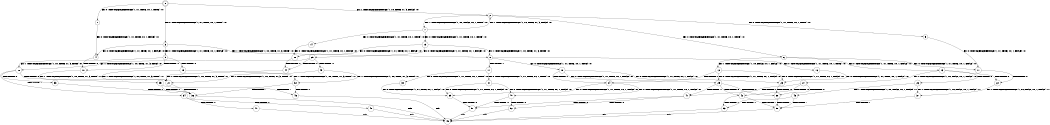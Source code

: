 digraph BCG {
size = "7, 10.5";
center = TRUE;
node [shape = circle];
0 [peripheries = 2];
0 -> 1 [label = "EX !0 !ATOMIC_EXCH_BRANCH (1, +1, TRUE, +0, 1, TRUE) !:0:"];
0 -> 2 [label = "EX !1 !ATOMIC_EXCH_BRANCH (1, +0, TRUE, +1, 3, FALSE) !:0:"];
0 -> 3 [label = "EX !0 !ATOMIC_EXCH_BRANCH (1, +1, TRUE, +0, 1, TRUE) !:0:"];
1 -> 4 [label = "EX !0 !ATOMIC_EXCH_BRANCH (1, +1, TRUE, +0, 1, FALSE) !:0:"];
2 -> 5 [label = "EX !0 !ATOMIC_EXCH_BRANCH (1, +1, TRUE, +0, 1, TRUE) !:0:"];
2 -> 6 [label = "EX !0 !ATOMIC_EXCH_BRANCH (1, +1, TRUE, +0, 1, TRUE) !:0:"];
2 -> 7 [label = "EX !1 !ATOMIC_EXCH_BRANCH (1, +0, FALSE, +0, 1, TRUE) !:0:"];
3 -> 4 [label = "EX !0 !ATOMIC_EXCH_BRANCH (1, +1, TRUE, +0, 1, FALSE) !:0:"];
3 -> 8 [label = "EX !1 !ATOMIC_EXCH_BRANCH (1, +0, TRUE, +1, 3, TRUE) !:0:"];
3 -> 9 [label = "EX !0 !ATOMIC_EXCH_BRANCH (1, +1, TRUE, +0, 1, FALSE) !:0:"];
4 -> 10 [label = "TERMINATE !0"];
5 -> 11 [label = "EX !0 !ATOMIC_EXCH_BRANCH (1, +1, TRUE, +0, 1, FALSE) !:0:"];
6 -> 11 [label = "EX !0 !ATOMIC_EXCH_BRANCH (1, +1, TRUE, +0, 1, FALSE) !:0:"];
6 -> 12 [label = "EX !1 !ATOMIC_EXCH_BRANCH (1, +0, FALSE, +0, 1, FALSE) !:0:"];
6 -> 13 [label = "EX !0 !ATOMIC_EXCH_BRANCH (1, +1, TRUE, +0, 1, FALSE) !:0:"];
7 -> 14 [label = "EX !0 !ATOMIC_EXCH_BRANCH (1, +1, TRUE, +0, 1, TRUE) !:0:"];
7 -> 15 [label = "EX !0 !ATOMIC_EXCH_BRANCH (1, +1, TRUE, +0, 1, TRUE) !:0:"];
7 -> 2 [label = "EX !1 !ATOMIC_EXCH_BRANCH (1, +0, TRUE, +1, 3, FALSE) !:0:"];
8 -> 16 [label = "EX !0 !ATOMIC_EXCH_BRANCH (1, +1, TRUE, +0, 1, TRUE) !:0:"];
8 -> 17 [label = "TERMINATE !1"];
8 -> 18 [label = "EX !0 !ATOMIC_EXCH_BRANCH (1, +1, TRUE, +0, 1, TRUE) !:0:"];
9 -> 10 [label = "TERMINATE !0"];
9 -> 19 [label = "TERMINATE !0"];
9 -> 20 [label = "EX !1 !ATOMIC_EXCH_BRANCH (1, +0, TRUE, +1, 3, TRUE) !:0:"];
10 -> 21 [label = "EX !1 !ATOMIC_EXCH_BRANCH (1, +0, TRUE, +1, 3, TRUE) !:1:"];
11 -> 22 [label = "TERMINATE !0"];
12 -> 23 [label = "EX !0 !ATOMIC_EXCH_BRANCH (1, +1, TRUE, +0, 1, FALSE) !:0:"];
12 -> 24 [label = "TERMINATE !1"];
12 -> 25 [label = "EX !0 !ATOMIC_EXCH_BRANCH (1, +1, TRUE, +0, 1, FALSE) !:0:"];
13 -> 22 [label = "TERMINATE !0"];
13 -> 26 [label = "TERMINATE !0"];
13 -> 27 [label = "EX !1 !ATOMIC_EXCH_BRANCH (1, +0, FALSE, +0, 1, FALSE) !:0:"];
14 -> 28 [label = "EX !0 !ATOMIC_EXCH_BRANCH (1, +1, TRUE, +0, 1, FALSE) !:0:"];
15 -> 28 [label = "EX !0 !ATOMIC_EXCH_BRANCH (1, +1, TRUE, +0, 1, FALSE) !:0:"];
15 -> 8 [label = "EX !1 !ATOMIC_EXCH_BRANCH (1, +0, TRUE, +1, 3, TRUE) !:0:"];
15 -> 29 [label = "EX !0 !ATOMIC_EXCH_BRANCH (1, +1, TRUE, +0, 1, FALSE) !:0:"];
16 -> 23 [label = "EX !0 !ATOMIC_EXCH_BRANCH (1, +1, TRUE, +0, 1, FALSE) !:0:"];
17 -> 30 [label = "EX !0 !ATOMIC_EXCH_BRANCH (1, +1, TRUE, +0, 1, TRUE) !:0:"];
17 -> 31 [label = "EX !0 !ATOMIC_EXCH_BRANCH (1, +1, TRUE, +0, 1, TRUE) !:0:"];
18 -> 23 [label = "EX !0 !ATOMIC_EXCH_BRANCH (1, +1, TRUE, +0, 1, FALSE) !:0:"];
18 -> 24 [label = "TERMINATE !1"];
18 -> 25 [label = "EX !0 !ATOMIC_EXCH_BRANCH (1, +1, TRUE, +0, 1, FALSE) !:0:"];
19 -> 21 [label = "EX !1 !ATOMIC_EXCH_BRANCH (1, +0, TRUE, +1, 3, TRUE) !:1:"];
19 -> 32 [label = "EX !1 !ATOMIC_EXCH_BRANCH (1, +0, TRUE, +1, 3, TRUE) !:1:"];
20 -> 33 [label = "TERMINATE !0"];
20 -> 34 [label = "TERMINATE !1"];
20 -> 35 [label = "TERMINATE !0"];
21 -> 36 [label = "TERMINATE !1"];
22 -> 37 [label = "EX !1 !ATOMIC_EXCH_BRANCH (1, +0, FALSE, +0, 1, FALSE) !:1:"];
23 -> 38 [label = "TERMINATE !0"];
24 -> 39 [label = "EX !0 !ATOMIC_EXCH_BRANCH (1, +1, TRUE, +0, 1, FALSE) !:0:"];
24 -> 40 [label = "EX !0 !ATOMIC_EXCH_BRANCH (1, +1, TRUE, +0, 1, FALSE) !:0:"];
25 -> 38 [label = "TERMINATE !0"];
25 -> 41 [label = "TERMINATE !1"];
25 -> 42 [label = "TERMINATE !0"];
26 -> 37 [label = "EX !1 !ATOMIC_EXCH_BRANCH (1, +0, FALSE, +0, 1, FALSE) !:1:"];
26 -> 43 [label = "EX !1 !ATOMIC_EXCH_BRANCH (1, +0, FALSE, +0, 1, FALSE) !:1:"];
27 -> 38 [label = "TERMINATE !0"];
27 -> 41 [label = "TERMINATE !1"];
27 -> 42 [label = "TERMINATE !0"];
28 -> 44 [label = "TERMINATE !0"];
29 -> 44 [label = "TERMINATE !0"];
29 -> 45 [label = "TERMINATE !0"];
29 -> 20 [label = "EX !1 !ATOMIC_EXCH_BRANCH (1, +0, TRUE, +1, 3, TRUE) !:0:"];
30 -> 39 [label = "EX !0 !ATOMIC_EXCH_BRANCH (1, +1, TRUE, +0, 1, FALSE) !:0:"];
31 -> 39 [label = "EX !0 !ATOMIC_EXCH_BRANCH (1, +1, TRUE, +0, 1, FALSE) !:0:"];
31 -> 40 [label = "EX !0 !ATOMIC_EXCH_BRANCH (1, +1, TRUE, +0, 1, FALSE) !:0:"];
32 -> 36 [label = "TERMINATE !1"];
32 -> 46 [label = "TERMINATE !1"];
33 -> 36 [label = "TERMINATE !1"];
34 -> 47 [label = "TERMINATE !0"];
34 -> 48 [label = "TERMINATE !0"];
35 -> 36 [label = "TERMINATE !1"];
35 -> 46 [label = "TERMINATE !1"];
36 -> 49 [label = "exit"];
37 -> 50 [label = "TERMINATE !1"];
38 -> 50 [label = "TERMINATE !1"];
39 -> 51 [label = "TERMINATE !0"];
40 -> 51 [label = "TERMINATE !0"];
40 -> 52 [label = "TERMINATE !0"];
41 -> 51 [label = "TERMINATE !0"];
41 -> 52 [label = "TERMINATE !0"];
42 -> 50 [label = "TERMINATE !1"];
42 -> 53 [label = "TERMINATE !1"];
43 -> 50 [label = "TERMINATE !1"];
43 -> 53 [label = "TERMINATE !1"];
44 -> 21 [label = "EX !1 !ATOMIC_EXCH_BRANCH (1, +0, TRUE, +1, 3, TRUE) !:1:"];
45 -> 21 [label = "EX !1 !ATOMIC_EXCH_BRANCH (1, +0, TRUE, +1, 3, TRUE) !:1:"];
45 -> 32 [label = "EX !1 !ATOMIC_EXCH_BRANCH (1, +0, TRUE, +1, 3, TRUE) !:1:"];
46 -> 49 [label = "exit"];
47 -> 49 [label = "exit"];
48 -> 49 [label = "exit"];
50 -> 49 [label = "exit"];
51 -> 49 [label = "exit"];
52 -> 49 [label = "exit"];
53 -> 49 [label = "exit"];
}
